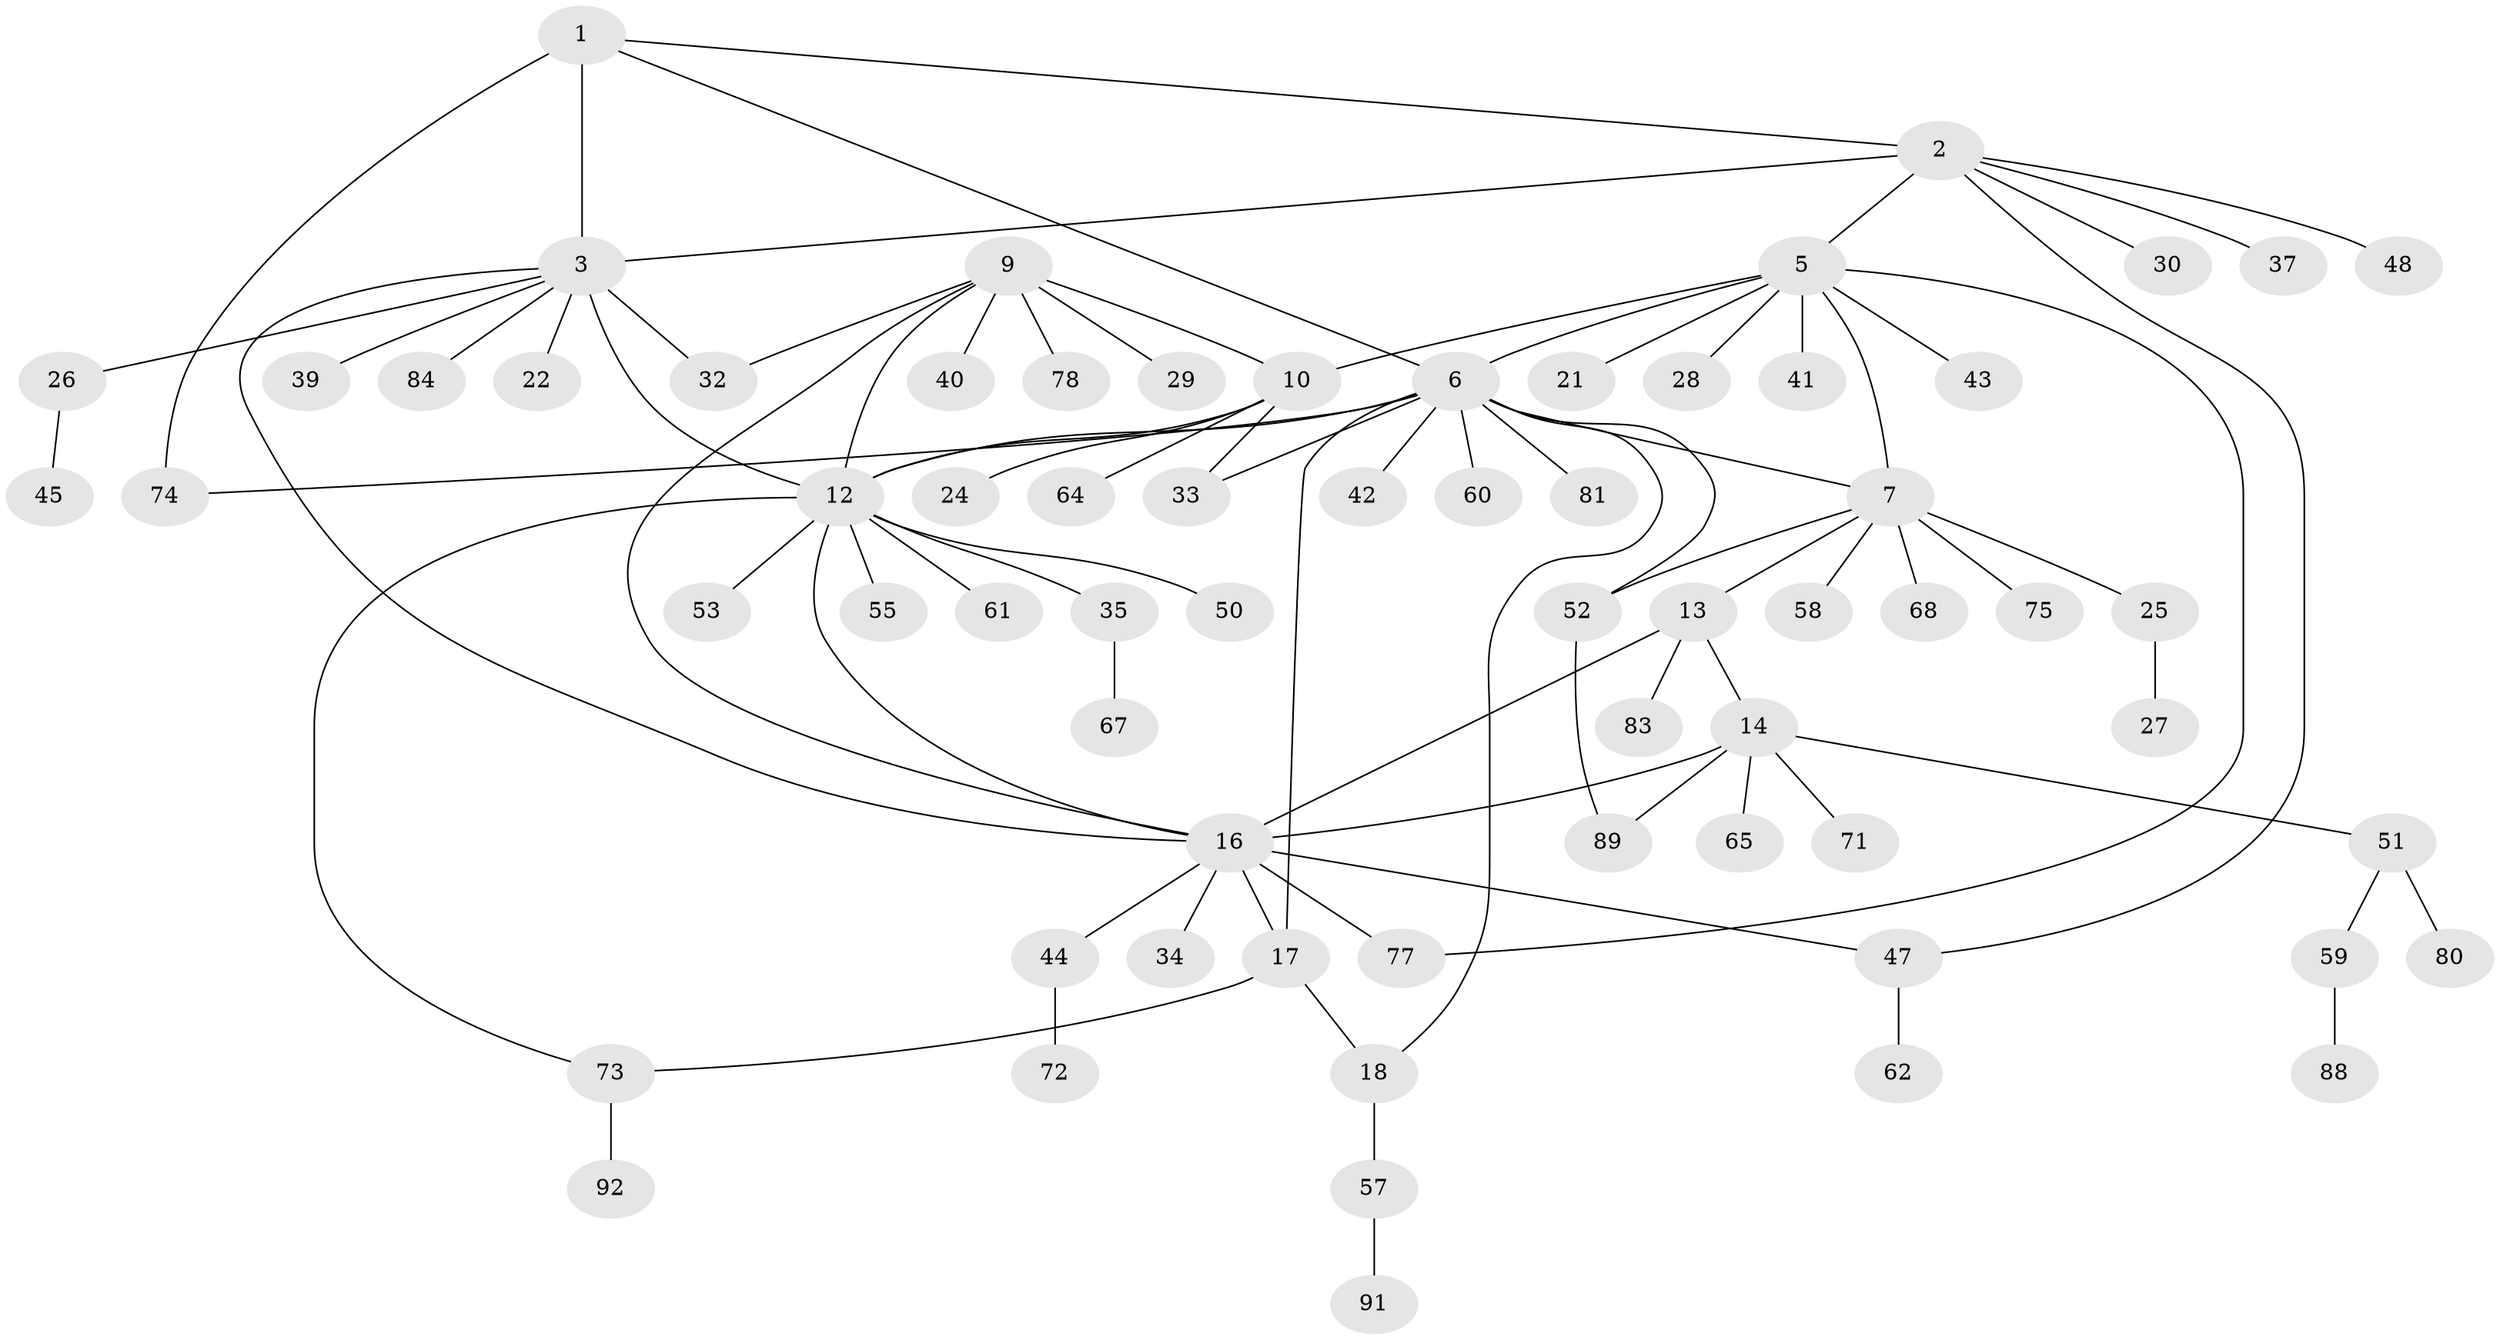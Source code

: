 // original degree distribution, {6: 0.053763440860215055, 9: 0.021505376344086023, 7: 0.03225806451612903, 5: 0.03225806451612903, 10: 0.021505376344086023, 11: 0.021505376344086023, 3: 0.08602150537634409, 4: 0.021505376344086023, 1: 0.4946236559139785, 2: 0.21505376344086022}
// Generated by graph-tools (version 1.1) at 2025/11/02/27/25 16:11:37]
// undirected, 67 vertices, 86 edges
graph export_dot {
graph [start="1"]
  node [color=gray90,style=filled];
  1 [super="+66"];
  2 [super="+49"];
  3 [super="+4"];
  5 [super="+8"];
  6 [super="+19"];
  7 [super="+69"];
  9 [super="+23"];
  10 [super="+11"];
  12 [super="+31"];
  13 [super="+36"];
  14 [super="+15"];
  16 [super="+56"];
  17 [super="+70"];
  18 [super="+20"];
  21;
  22;
  24;
  25;
  26;
  27 [super="+38"];
  28;
  29;
  30;
  32;
  33;
  34;
  35;
  37;
  39 [super="+63"];
  40;
  41 [super="+54"];
  42 [super="+46"];
  43;
  44;
  45 [super="+93"];
  47 [super="+87"];
  48;
  50;
  51 [super="+85"];
  52;
  53 [super="+86"];
  55;
  57 [super="+82"];
  58;
  59 [super="+76"];
  60 [super="+79"];
  61;
  62;
  64;
  65;
  67;
  68;
  71;
  72;
  73;
  74;
  75;
  77;
  78;
  80;
  81;
  83;
  84;
  88;
  89 [super="+90"];
  91;
  92;
  1 -- 2;
  1 -- 3 [weight=2];
  1 -- 74;
  1 -- 6;
  2 -- 3 [weight=2];
  2 -- 5;
  2 -- 30;
  2 -- 37;
  2 -- 47;
  2 -- 48;
  3 -- 12;
  3 -- 22;
  3 -- 32;
  3 -- 16;
  3 -- 84;
  3 -- 39;
  3 -- 26;
  5 -- 6 [weight=2];
  5 -- 7 [weight=2];
  5 -- 10;
  5 -- 77;
  5 -- 21;
  5 -- 41;
  5 -- 43;
  5 -- 28;
  6 -- 7;
  6 -- 60;
  6 -- 33;
  6 -- 42;
  6 -- 74;
  6 -- 12;
  6 -- 17;
  6 -- 18 [weight=2];
  6 -- 81;
  6 -- 52;
  7 -- 13;
  7 -- 25;
  7 -- 52;
  7 -- 58;
  7 -- 68;
  7 -- 75;
  9 -- 10 [weight=2];
  9 -- 12;
  9 -- 16;
  9 -- 29;
  9 -- 32;
  9 -- 40;
  9 -- 78;
  10 -- 12 [weight=2];
  10 -- 33;
  10 -- 64;
  10 -- 24;
  12 -- 35;
  12 -- 55;
  12 -- 61;
  12 -- 73;
  12 -- 16;
  12 -- 50;
  12 -- 53;
  13 -- 14 [weight=2];
  13 -- 16;
  13 -- 83;
  14 -- 16 [weight=2];
  14 -- 51;
  14 -- 65;
  14 -- 71;
  14 -- 89;
  16 -- 17;
  16 -- 34;
  16 -- 44;
  16 -- 77;
  16 -- 47;
  17 -- 18 [weight=2];
  17 -- 73;
  18 -- 57;
  25 -- 27;
  26 -- 45;
  35 -- 67;
  44 -- 72;
  47 -- 62;
  51 -- 59;
  51 -- 80;
  52 -- 89;
  57 -- 91;
  59 -- 88;
  73 -- 92;
}
